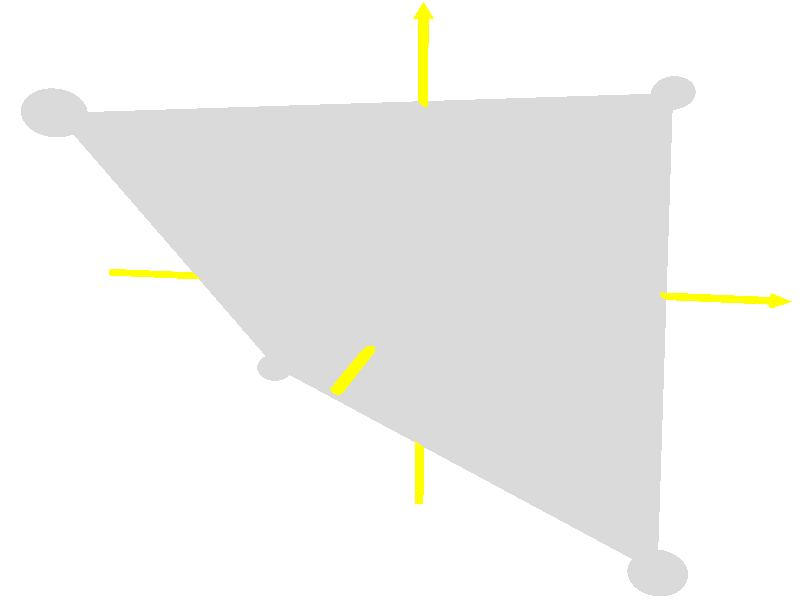 //
// tetraeder.pov 
//
// (c) 2018 Prof Dr Andreas Müller, Hochschule Rapperswil
//
#include "colors.inc"

#declare skalierung = 0.79;

camera {
	location <0.7, 1.25, -4>
	look_at <-0.09, -0.09, 0>
	right x * skalierung
	up y * skalierung
}

sky_sphere {
	pigment {
		color <1,1,1>
	}
}

light_source {
	<-8,10,-7>, color White
}

#declare A = <1,1,1>;
#declare B = <-1,1,-1>;
#declare C = <1,-1,-1>;
#declare D = <-1,-1,1>;

#declare at = 0.02;
#declare l = 1.4;

union {
	cylinder { <-l, 0, 0>, <l, 0, 0>, at }
	cone {     < l, 0, 0>, 2 * at, <l + 4 * at, 0, 0>, 0 }
	cylinder { <0, -l, 0>, <0, l, 0>, at }
	cone {     <0,  l, 0>, 2 * at, <0, l + 4 * at, 0>, 0 }
	cylinder { <0, 0, -l>, <0, 0, l>, at }
	cone {     <0, 0,  l>, 2 * at, <0, 0, l + 4 * at>, 0 }
	
	pigment {
		color Yellow
	}
	finish {
		specular 0.2
		metallic
	}
}

union {
	sphere { A, 0.1 }
	sphere { B, 0.1 }
	sphere { C, 0.1 }
	sphere { D, 0.1 }
	mesh {
		triangle { A, B, C }
		triangle { A, B, D }
		triangle { A, C, D }
		triangle { B, C, D }
	}
	pigment {
		color rgb<0.7,0.7,0.7>
	}
	finish {
		specular 0.1
		metallic
	}
}

